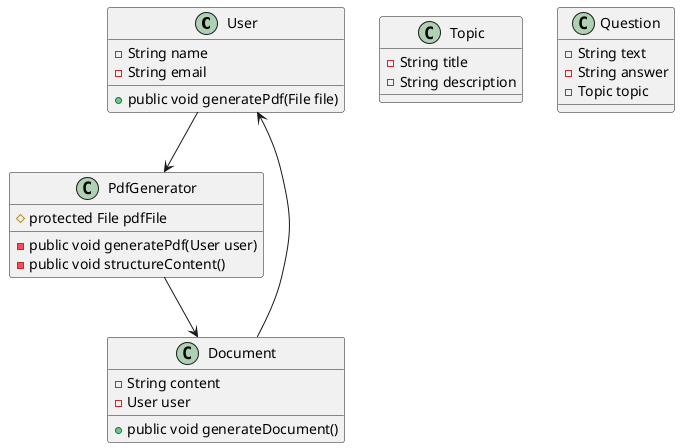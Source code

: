 @startuml
class User {
- String name 
- String email 

+public void generatePdf(File file) 
}

class PdfGenerator {
 #protected File pdfFile
  -public void generatePdf(User user) 
  -public void structureContent() 
}

class Topic {
- String title 
- String description 
}

class Question {
- String text 
- String answer 
- Topic topic 
}

class Document {
- String content 
- User user 

+public void generateDocument() 
}

User --> PdfGenerator
PdfGenerator --> Document
Document --> User

@enduml